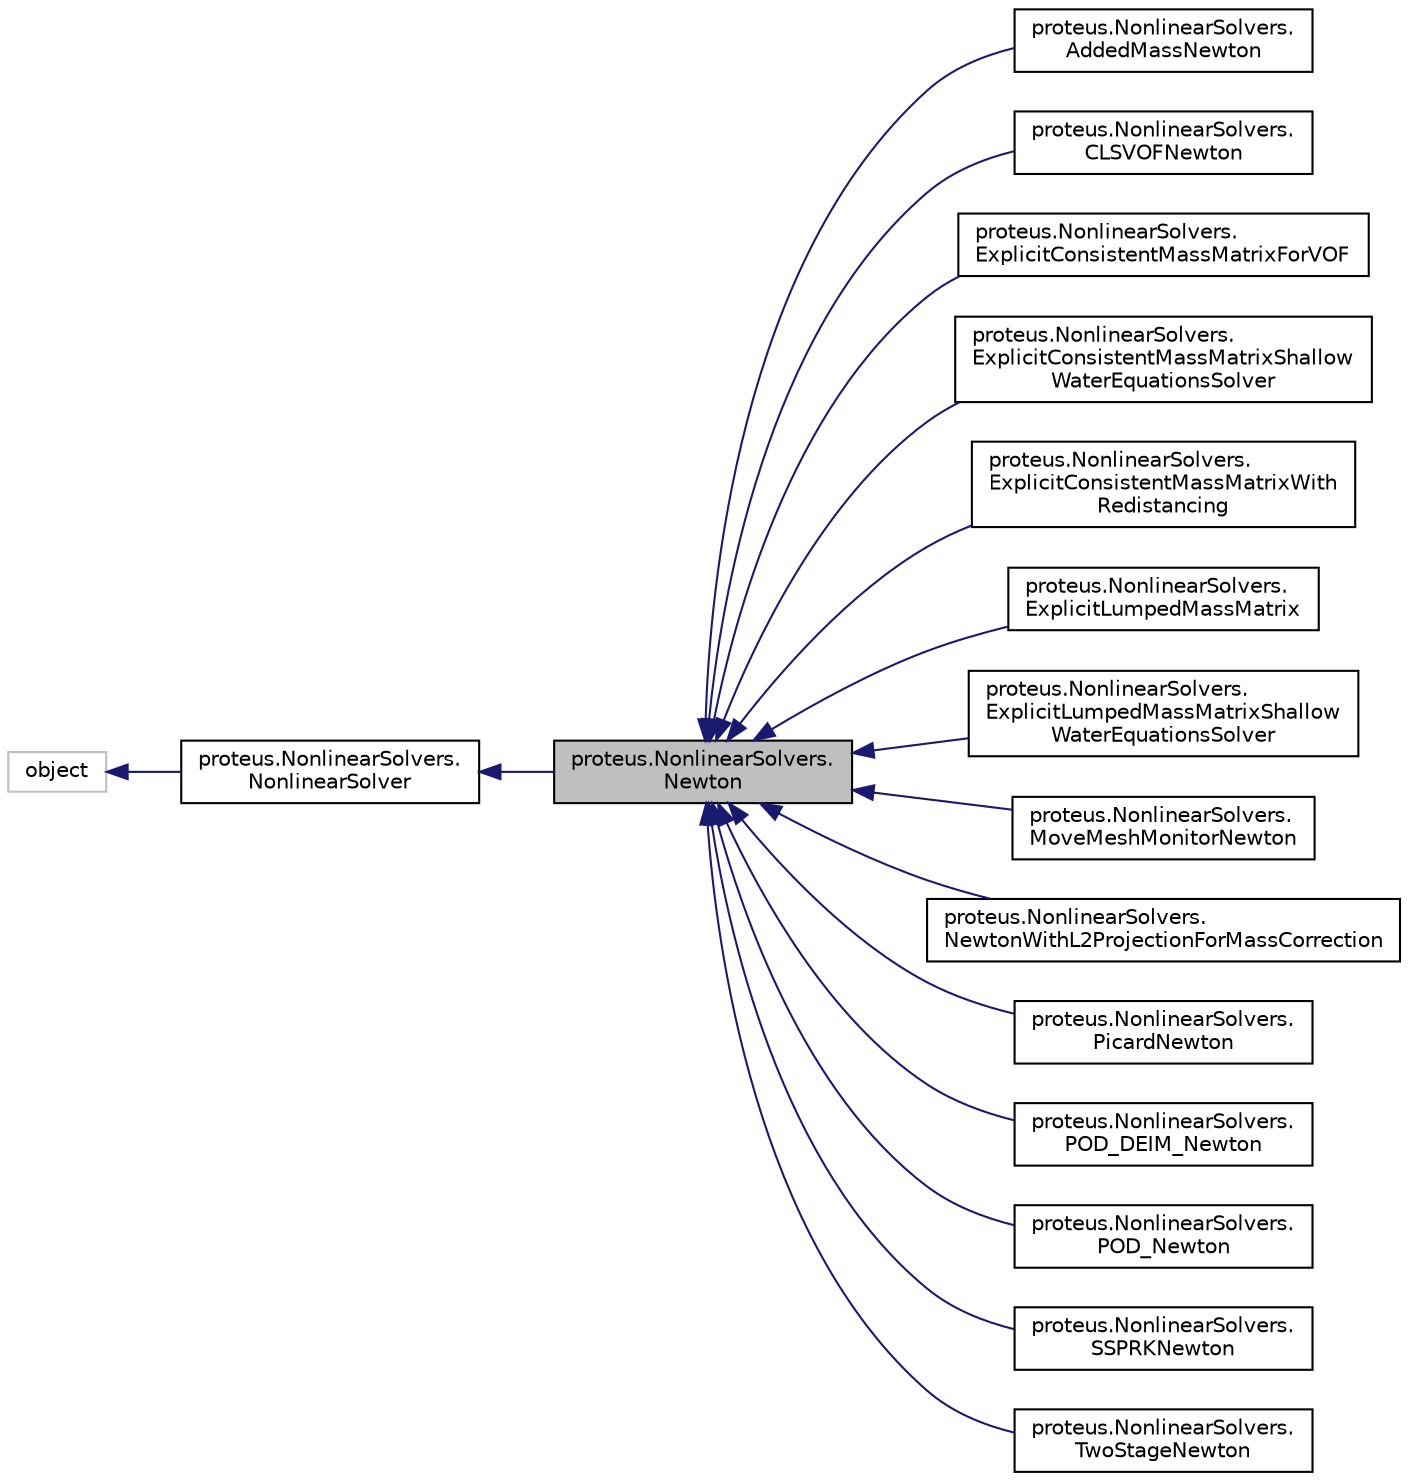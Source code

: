 digraph "proteus.NonlinearSolvers.Newton"
{
 // LATEX_PDF_SIZE
  edge [fontname="Helvetica",fontsize="10",labelfontname="Helvetica",labelfontsize="10"];
  node [fontname="Helvetica",fontsize="10",shape=record];
  rankdir="LR";
  Node1 [label="proteus.NonlinearSolvers.\lNewton",height=0.2,width=0.4,color="black", fillcolor="grey75", style="filled", fontcolor="black",tooltip=" "];
  Node2 -> Node1 [dir="back",color="midnightblue",fontsize="10",style="solid",fontname="Helvetica"];
  Node2 [label="proteus.NonlinearSolvers.\lNonlinearSolver",height=0.2,width=0.4,color="black", fillcolor="white", style="filled",URL="$classproteus_1_1NonlinearSolvers_1_1NonlinearSolver.html",tooltip=" "];
  Node3 -> Node2 [dir="back",color="midnightblue",fontsize="10",style="solid",fontname="Helvetica"];
  Node3 [label="object",height=0.2,width=0.4,color="grey75", fillcolor="white", style="filled",tooltip=" "];
  Node1 -> Node4 [dir="back",color="midnightblue",fontsize="10",style="solid",fontname="Helvetica"];
  Node4 [label="proteus.NonlinearSolvers.\lAddedMassNewton",height=0.2,width=0.4,color="black", fillcolor="white", style="filled",URL="$classproteus_1_1NonlinearSolvers_1_1AddedMassNewton.html",tooltip=" "];
  Node1 -> Node5 [dir="back",color="midnightblue",fontsize="10",style="solid",fontname="Helvetica"];
  Node5 [label="proteus.NonlinearSolvers.\lCLSVOFNewton",height=0.2,width=0.4,color="black", fillcolor="white", style="filled",URL="$classproteus_1_1NonlinearSolvers_1_1CLSVOFNewton.html",tooltip=" "];
  Node1 -> Node6 [dir="back",color="midnightblue",fontsize="10",style="solid",fontname="Helvetica"];
  Node6 [label="proteus.NonlinearSolvers.\lExplicitConsistentMassMatrixForVOF",height=0.2,width=0.4,color="black", fillcolor="white", style="filled",URL="$classproteus_1_1NonlinearSolvers_1_1ExplicitConsistentMassMatrixForVOF.html",tooltip=" "];
  Node1 -> Node7 [dir="back",color="midnightblue",fontsize="10",style="solid",fontname="Helvetica"];
  Node7 [label="proteus.NonlinearSolvers.\lExplicitConsistentMassMatrixShallow\lWaterEquationsSolver",height=0.2,width=0.4,color="black", fillcolor="white", style="filled",URL="$classproteus_1_1NonlinearSolvers_1_1ExplicitConsistentMassMatrixShallowWaterEquationsSolver.html",tooltip=" "];
  Node1 -> Node8 [dir="back",color="midnightblue",fontsize="10",style="solid",fontname="Helvetica"];
  Node8 [label="proteus.NonlinearSolvers.\lExplicitConsistentMassMatrixWith\lRedistancing",height=0.2,width=0.4,color="black", fillcolor="white", style="filled",URL="$classproteus_1_1NonlinearSolvers_1_1ExplicitConsistentMassMatrixWithRedistancing.html",tooltip=" "];
  Node1 -> Node9 [dir="back",color="midnightblue",fontsize="10",style="solid",fontname="Helvetica"];
  Node9 [label="proteus.NonlinearSolvers.\lExplicitLumpedMassMatrix",height=0.2,width=0.4,color="black", fillcolor="white", style="filled",URL="$classproteus_1_1NonlinearSolvers_1_1ExplicitLumpedMassMatrix.html",tooltip=" "];
  Node1 -> Node10 [dir="back",color="midnightblue",fontsize="10",style="solid",fontname="Helvetica"];
  Node10 [label="proteus.NonlinearSolvers.\lExplicitLumpedMassMatrixShallow\lWaterEquationsSolver",height=0.2,width=0.4,color="black", fillcolor="white", style="filled",URL="$classproteus_1_1NonlinearSolvers_1_1ExplicitLumpedMassMatrixShallowWaterEquationsSolver.html",tooltip=" "];
  Node1 -> Node11 [dir="back",color="midnightblue",fontsize="10",style="solid",fontname="Helvetica"];
  Node11 [label="proteus.NonlinearSolvers.\lMoveMeshMonitorNewton",height=0.2,width=0.4,color="black", fillcolor="white", style="filled",URL="$classproteus_1_1NonlinearSolvers_1_1MoveMeshMonitorNewton.html",tooltip=" "];
  Node1 -> Node12 [dir="back",color="midnightblue",fontsize="10",style="solid",fontname="Helvetica"];
  Node12 [label="proteus.NonlinearSolvers.\lNewtonWithL2ProjectionForMassCorrection",height=0.2,width=0.4,color="black", fillcolor="white", style="filled",URL="$classproteus_1_1NonlinearSolvers_1_1NewtonWithL2ProjectionForMassCorrection.html",tooltip=" "];
  Node1 -> Node13 [dir="back",color="midnightblue",fontsize="10",style="solid",fontname="Helvetica"];
  Node13 [label="proteus.NonlinearSolvers.\lPicardNewton",height=0.2,width=0.4,color="black", fillcolor="white", style="filled",URL="$classproteus_1_1NonlinearSolvers_1_1PicardNewton.html",tooltip=" "];
  Node1 -> Node14 [dir="back",color="midnightblue",fontsize="10",style="solid",fontname="Helvetica"];
  Node14 [label="proteus.NonlinearSolvers.\lPOD_DEIM_Newton",height=0.2,width=0.4,color="black", fillcolor="white", style="filled",URL="$classproteus_1_1NonlinearSolvers_1_1POD__DEIM__Newton.html",tooltip=" "];
  Node1 -> Node15 [dir="back",color="midnightblue",fontsize="10",style="solid",fontname="Helvetica"];
  Node15 [label="proteus.NonlinearSolvers.\lPOD_Newton",height=0.2,width=0.4,color="black", fillcolor="white", style="filled",URL="$classproteus_1_1NonlinearSolvers_1_1POD__Newton.html",tooltip=" "];
  Node1 -> Node16 [dir="back",color="midnightblue",fontsize="10",style="solid",fontname="Helvetica"];
  Node16 [label="proteus.NonlinearSolvers.\lSSPRKNewton",height=0.2,width=0.4,color="black", fillcolor="white", style="filled",URL="$classproteus_1_1NonlinearSolvers_1_1SSPRKNewton.html",tooltip=" "];
  Node1 -> Node17 [dir="back",color="midnightblue",fontsize="10",style="solid",fontname="Helvetica"];
  Node17 [label="proteus.NonlinearSolvers.\lTwoStageNewton",height=0.2,width=0.4,color="black", fillcolor="white", style="filled",URL="$classproteus_1_1NonlinearSolvers_1_1TwoStageNewton.html",tooltip=" "];
}
